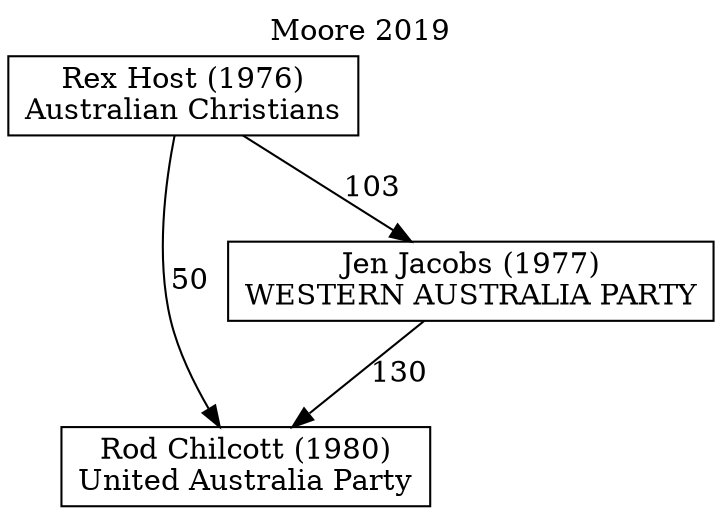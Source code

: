 // House preference flow
digraph "Rod Chilcott (1980)_Moore_2019" {
	graph [label="Moore 2019" labelloc=t mclimit=10]
	node [shape=box]
	"Rod Chilcott (1980)" [label="Rod Chilcott (1980)
United Australia Party"]
	"Jen Jacobs (1977)" [label="Jen Jacobs (1977)
WESTERN AUSTRALIA PARTY"]
	"Rex Host (1976)" [label="Rex Host (1976)
Australian Christians"]
	"Jen Jacobs (1977)" -> "Rod Chilcott (1980)" [label=130]
	"Rex Host (1976)" -> "Jen Jacobs (1977)" [label=103]
	"Rex Host (1976)" -> "Rod Chilcott (1980)" [label=50]
}
